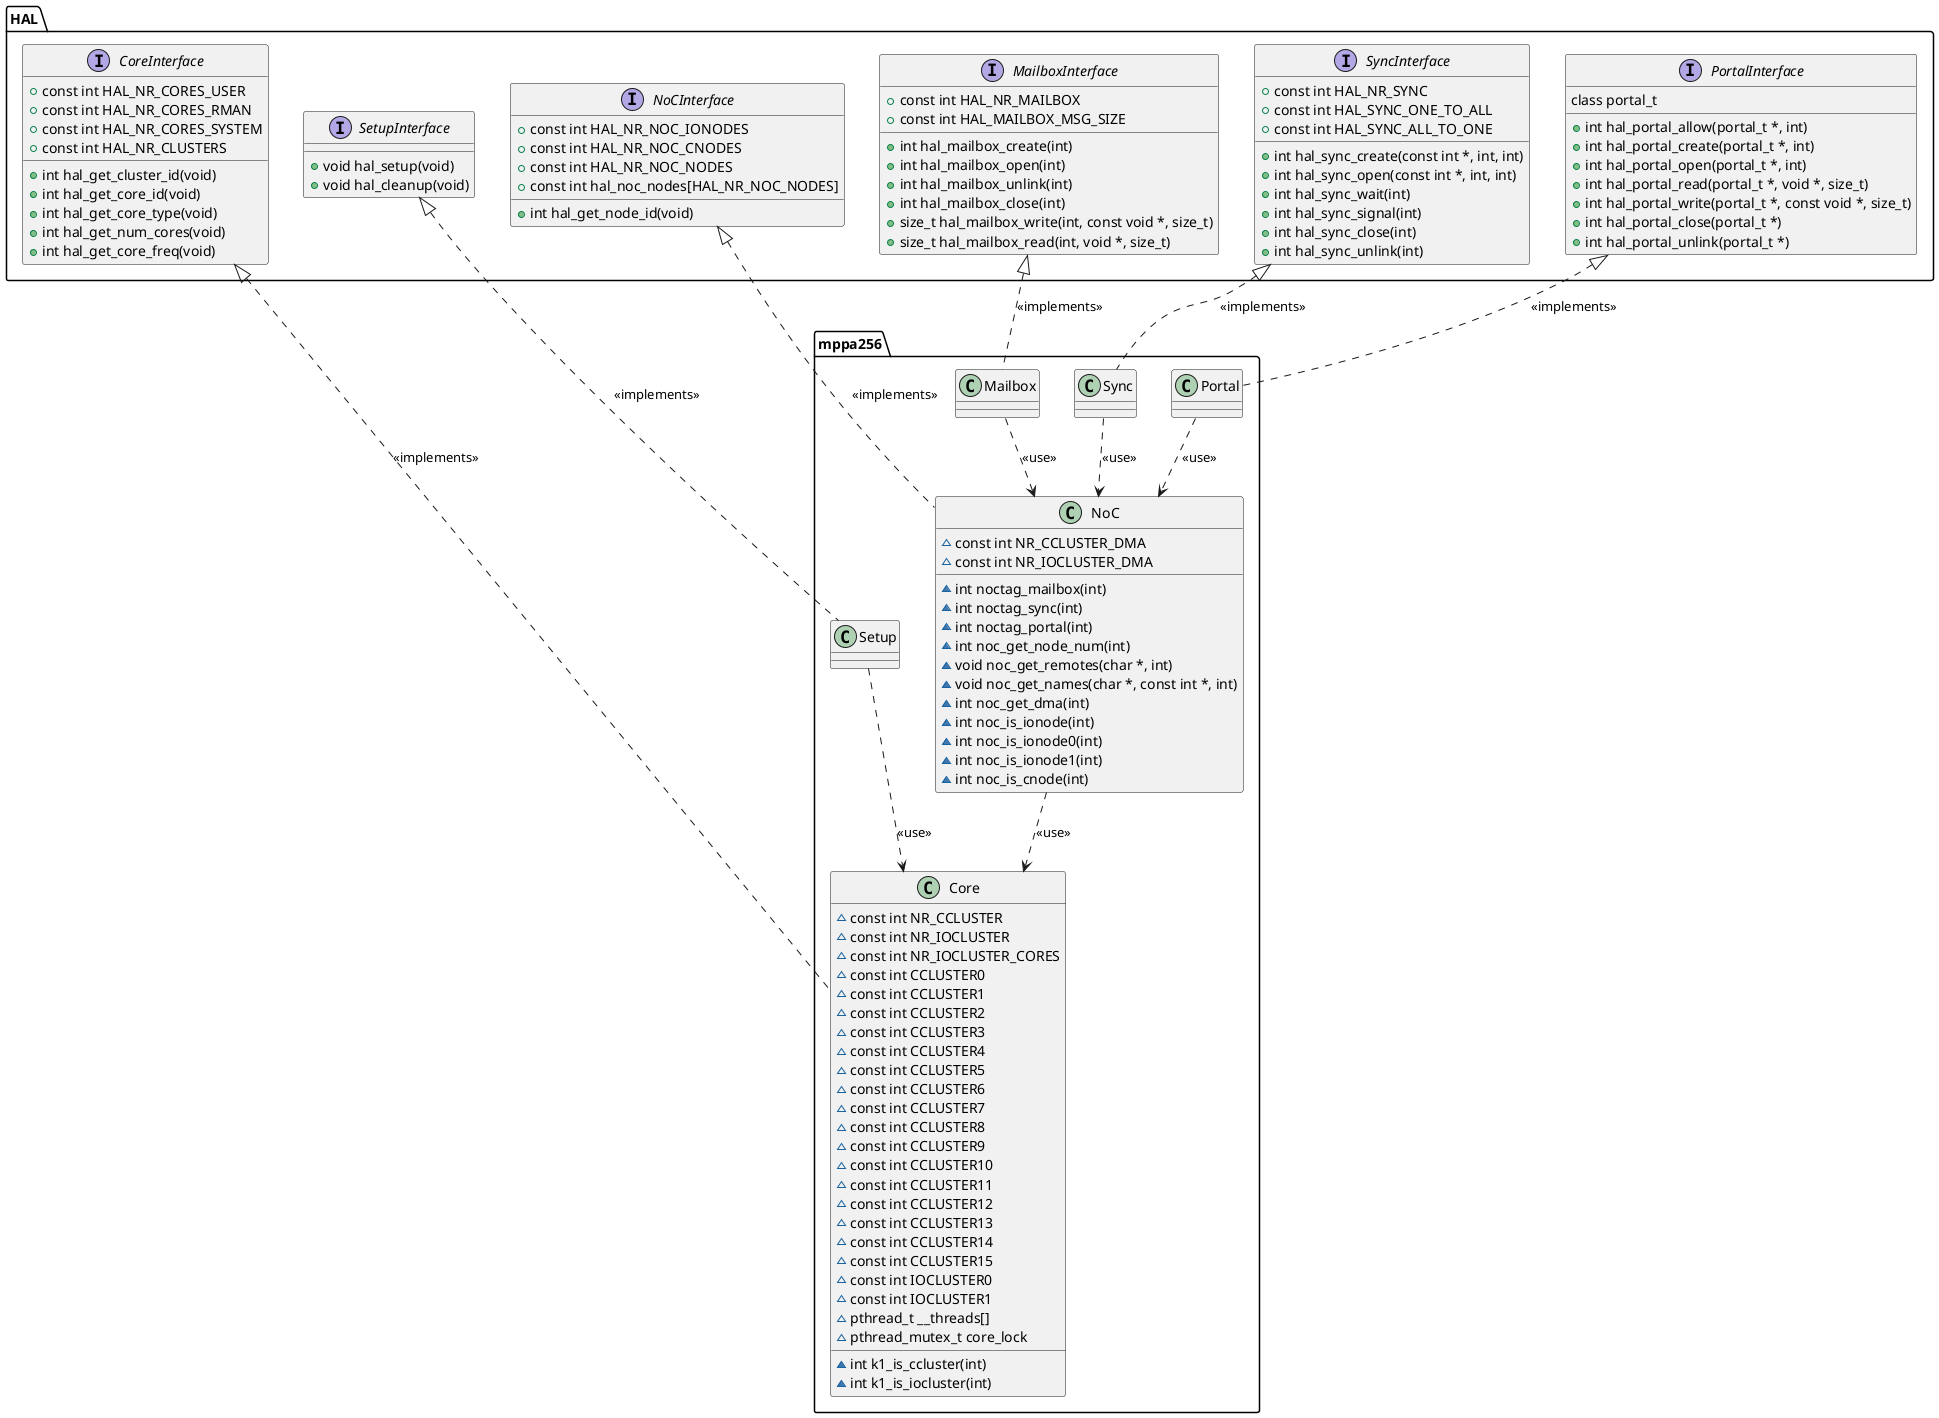 @startuml

namespace HAL {
	interface HAL.CoreInterface {
		+ const int HAL_NR_CORES_USER
		+ const int HAL_NR_CORES_RMAN
		+ const int HAL_NR_CORES_SYSTEM
		+ const int HAL_NR_CLUSTERS
		+ int hal_get_cluster_id(void)
		+ int hal_get_core_id(void)
		+ int hal_get_core_type(void)
		+ int hal_get_num_cores(void)
		+ int hal_get_core_freq(void)
	}

	interface HAL.MailboxInterface {
		+ const int HAL_NR_MAILBOX
		+ const int HAL_MAILBOX_MSG_SIZE
		+ int hal_mailbox_create(int)
		+ int hal_mailbox_open(int)
		+ int hal_mailbox_unlink(int)
		+ int hal_mailbox_close(int)
		+ size_t hal_mailbox_write(int, const void *, size_t)
		+ size_t hal_mailbox_read(int, void *, size_t)
	}

	interface HAL.SyncInterface {
		+ const int HAL_NR_SYNC
		+ const int HAL_SYNC_ONE_TO_ALL
		+ const int HAL_SYNC_ALL_TO_ONE
		+ int hal_sync_create(const int *, int, int)
		+ int hal_sync_open(const int *, int, int)
		+ int hal_sync_wait(int)
		+ int hal_sync_signal(int)
		+ int hal_sync_close(int)
		+ int hal_sync_unlink(int)
	}

	interface HAL.PortalInterface {
		class portal_t
		+ int hal_portal_allow(portal_t *, int)
		+ int hal_portal_create(portal_t *, int)
		+ int hal_portal_open(portal_t *, int)
		+ int hal_portal_read(portal_t *, void *, size_t)
		+ int hal_portal_write(portal_t *, const void *, size_t)
		+ int hal_portal_close(portal_t *)
		+ int hal_portal_unlink(portal_t *)
	}

	interface HAL.NoCInterface {
		+ const int HAL_NR_NOC_IONODES
		+ const int HAL_NR_NOC_CNODES
		+ const int HAL_NR_NOC_NODES
		+ const int hal_noc_nodes[HAL_NR_NOC_NODES]
		+ int hal_get_node_id(void)
	}

	interface HAL.SetupInterface {
		+ void hal_setup(void)
		+ void hal_cleanup(void)
	}
}

namespace mppa256 {
	class Core {
		~ const int NR_CCLUSTER
		~ const int NR_IOCLUSTER
		~ const int NR_IOCLUSTER_CORES
		~ const int CCLUSTER0
		~ const int CCLUSTER1
		~ const int CCLUSTER2
		~ const int CCLUSTER3
		~ const int CCLUSTER4
		~ const int CCLUSTER5
		~ const int CCLUSTER6
		~ const int CCLUSTER7
		~ const int CCLUSTER8
		~ const int CCLUSTER9
		~ const int CCLUSTER10
		~ const int CCLUSTER11
		~ const int CCLUSTER12
		~ const int CCLUSTER13
		~ const int CCLUSTER14
		~ const int CCLUSTER15
		~ const int IOCLUSTER0
		~ const int IOCLUSTER1
		~ pthread_t __threads[]
		~ pthread_mutex_t core_lock
		~ int k1_is_ccluster(int)
		~ int k1_is_iocluster(int)
	}

	class NoC {
		~ const int NR_CCLUSTER_DMA
		~ const int NR_IOCLUSTER_DMA
		~ int noctag_mailbox(int)
		~ int noctag_sync(int)
		~ int noctag_portal(int)
		~ int noc_get_node_num(int)
		~ void noc_get_remotes(char *, int)
		~ void noc_get_names(char *, const int *, int)
		~ int noc_get_dma(int)
		~ int noc_is_ionode(int)
		~ int noc_is_ionode0(int)
		~ int noc_is_ionode1(int)
		~ int noc_is_cnode(int)
	}

	Sync    ..> NoC  : <<use>>
	Mailbox ..> NoC  : <<use>>
	Portal  ..> NoC  : <<use>>
	NoC     ..> Core : <<use>>
	Setup   ..> Core : <<use>>
}

HAL.SetupInterface    <|.. mppa256.Setup   : <<implements>>
HAL.NoCInterface      <|.. mppa256.NoC     : <<implements>>
HAL.CoreInterface     <|.. mppa256.Core    : <<implements>>
HAL.MailboxInterface  <|.. mppa256.Mailbox : <<implements>>
HAL.SyncInterface     <|.. mppa256.Sync    : <<implements>>
HAL.PortalInterface   <|.. mppa256.Portal  : <<implements>>

@enduml

